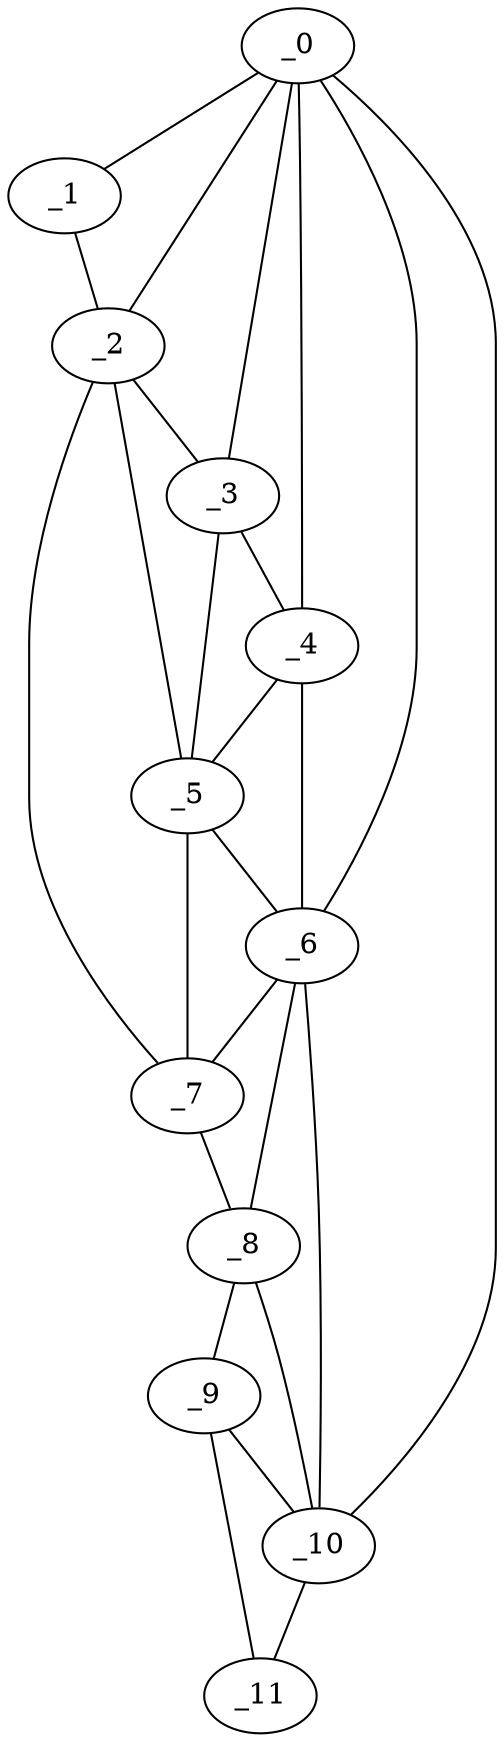 graph "obj44__215.gxl" {
	_0	 [x=1,
		y=69];
	_1	 [x=4,
		y=46];
	_0 -- _1	 [valence=1];
	_2	 [x=12,
		y=46];
	_0 -- _2	 [valence=2];
	_3	 [x=43,
		y=57];
	_0 -- _3	 [valence=2];
	_4	 [x=45,
		y=61];
	_0 -- _4	 [valence=2];
	_6	 [x=69,
		y=65];
	_0 -- _6	 [valence=1];
	_10	 [x=117,
		y=76];
	_0 -- _10	 [valence=1];
	_1 -- _2	 [valence=1];
	_2 -- _3	 [valence=2];
	_5	 [x=67,
		y=53];
	_2 -- _5	 [valence=2];
	_7	 [x=85,
		y=53];
	_2 -- _7	 [valence=1];
	_3 -- _4	 [valence=2];
	_3 -- _5	 [valence=2];
	_4 -- _5	 [valence=2];
	_4 -- _6	 [valence=2];
	_5 -- _6	 [valence=1];
	_5 -- _7	 [valence=2];
	_6 -- _7	 [valence=2];
	_8	 [x=99,
		y=56];
	_6 -- _8	 [valence=2];
	_6 -- _10	 [valence=2];
	_7 -- _8	 [valence=1];
	_9	 [x=110,
		y=59];
	_8 -- _9	 [valence=1];
	_8 -- _10	 [valence=1];
	_9 -- _10	 [valence=1];
	_11	 [x=126,
		y=67];
	_9 -- _11	 [valence=1];
	_10 -- _11	 [valence=1];
}
